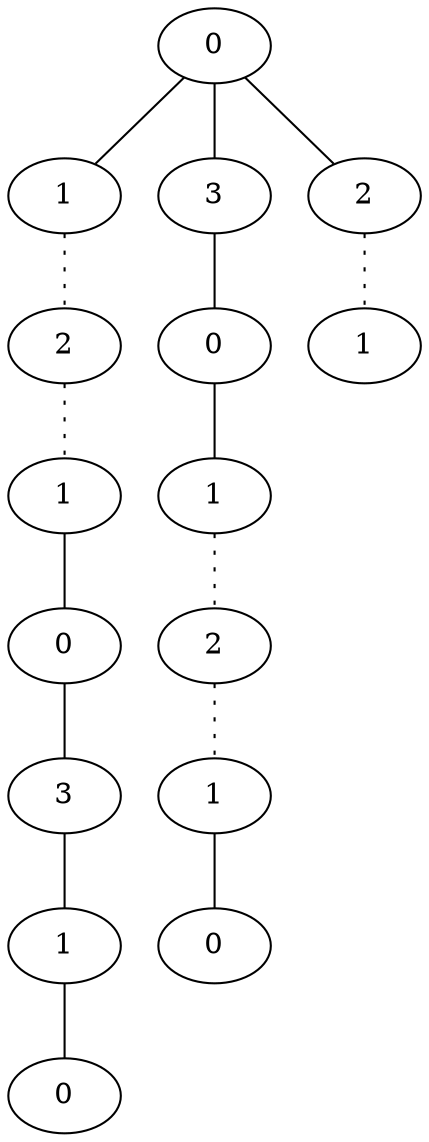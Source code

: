 graph {
a0[label=0];
a1[label=1];
a2[label=2];
a3[label=1];
a4[label=0];
a5[label=3];
a6[label=1];
a7[label=0];
a8[label=3];
a9[label=0];
a10[label=1];
a11[label=2];
a12[label=1];
a13[label=0];
a14[label=2];
a15[label=1];
a0 -- a1;
a0 -- a8;
a0 -- a14;
a1 -- a2 [style=dotted];
a2 -- a3 [style=dotted];
a3 -- a4;
a4 -- a5;
a5 -- a6;
a6 -- a7;
a8 -- a9;
a9 -- a10;
a10 -- a11 [style=dotted];
a11 -- a12 [style=dotted];
a12 -- a13;
a14 -- a15 [style=dotted];
}
